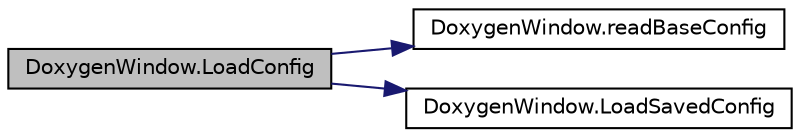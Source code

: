 digraph "DoxygenWindow.LoadConfig"
{
 // LATEX_PDF_SIZE
  edge [fontname="Helvetica",fontsize="10",labelfontname="Helvetica",labelfontsize="10"];
  node [fontname="Helvetica",fontsize="10",shape=record];
  rankdir="LR";
  Node23 [label="DoxygenWindow.LoadConfig",height=0.2,width=0.4,color="black", fillcolor="grey75", style="filled", fontcolor="black",tooltip=" "];
  Node23 -> Node24 [color="midnightblue",fontsize="10",style="solid",fontname="Helvetica"];
  Node24 [label="DoxygenWindow.readBaseConfig",height=0.2,width=0.4,color="black", fillcolor="white", style="filled",URL="$class_doxygen_window.html#a5ba38d9b1d93fa627bc3b53cdd1dda17",tooltip=" "];
  Node23 -> Node25 [color="midnightblue",fontsize="10",style="solid",fontname="Helvetica"];
  Node25 [label="DoxygenWindow.LoadSavedConfig",height=0.2,width=0.4,color="black", fillcolor="white", style="filled",URL="$class_doxygen_window.html#a719e851548f08011b7cc1f1d0de44cda",tooltip=" "];
}
